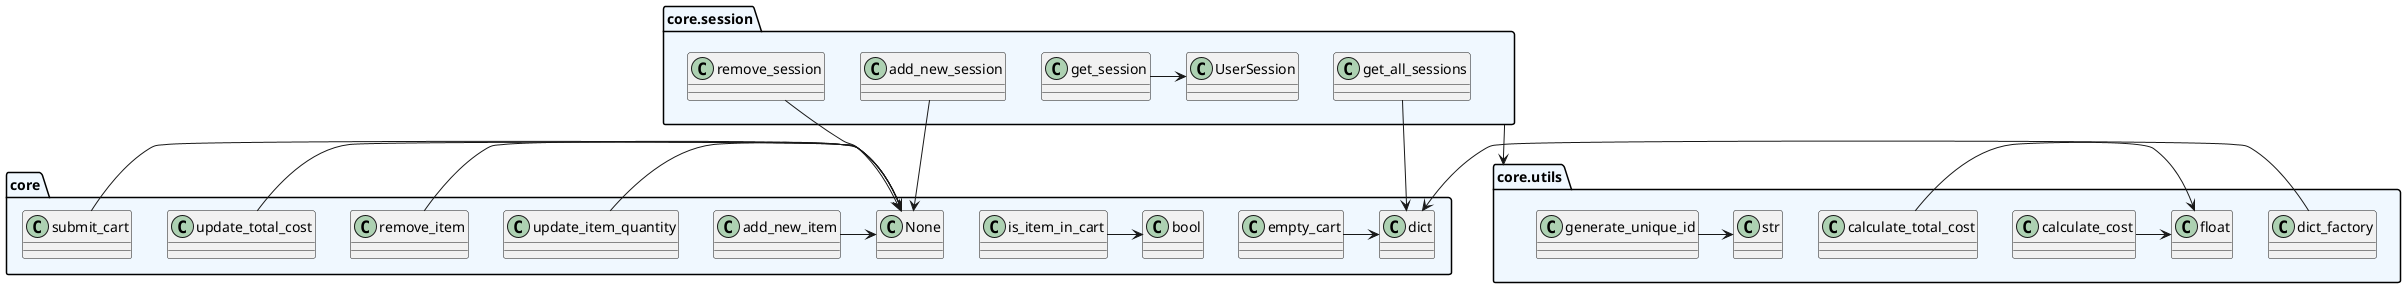 @startuml packages
set namespaceSeparator none
package "core" as core #aliceblue {
    empty_cart -> dict
    is_item_in_cart -> bool
    add_new_item -> None
    update_item_quantity -> None
    remove_item -> None
    update_total_cost -> None
    submit_cart -> None
}
package "core.session" as core.session #aliceblue {
    add_new_session -> None
    get_session -> UserSession
    remove_session -> None
    get_all_sessions -> dict
}
package "core.utils" as core.utils #aliceblue {
    dict_factory -> dict
    calculate_cost -> float
    calculate_total_cost -> float
    generate_unique_id -> str
}
core.session --> core.utils
@enduml
